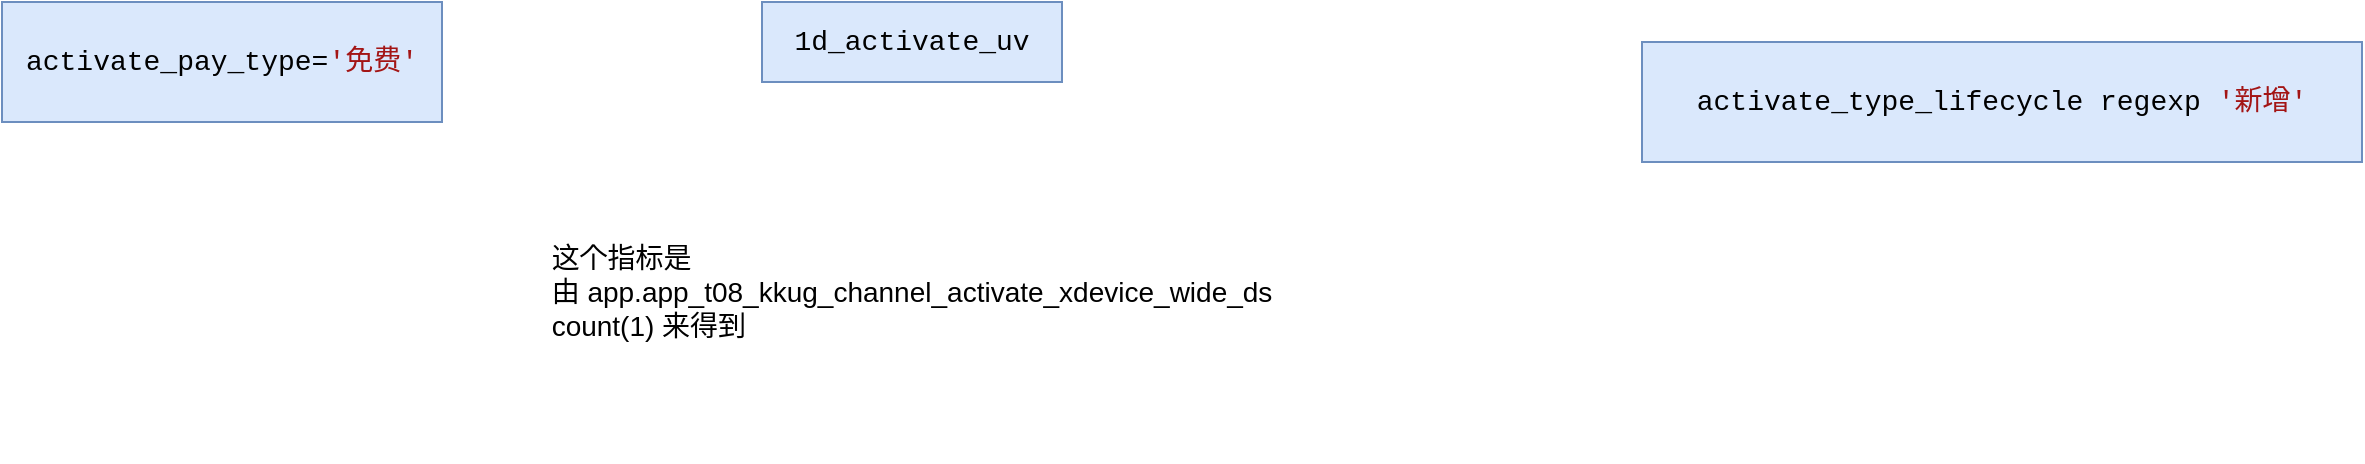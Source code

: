 <mxfile version="20.5.3" type="github">
  <diagram id="Us0A_DBp2rmASndP8YAK" name="第 1 页">
    <mxGraphModel dx="4185" dy="599" grid="1" gridSize="20" guides="1" tooltips="1" connect="1" arrows="1" fold="1" page="1" pageScale="1" pageWidth="3300" pageHeight="4681" math="0" shadow="0">
      <root>
        <mxCell id="0" />
        <mxCell id="1" parent="0" />
        <mxCell id="flLwKG0AW8hCcdrRi5Zy-3" value="&lt;meta charset=&quot;utf-8&quot;&gt;&lt;div style=&quot;color: rgb(0, 0, 0); font-family: &amp;quot;JetBrains Mono&amp;quot;, &amp;quot;HarmonyOS Sans SC&amp;quot;, Menlo, Monaco, &amp;quot;Courier New&amp;quot;, monospace; font-weight: normal; font-size: 14px; line-height: 21px;&quot;&gt;&lt;div&gt;&lt;span style=&quot;color: #000000;&quot;&gt;1d_activate_uv  &lt;/span&gt;&lt;/div&gt;&lt;/div&gt;" style="text;whiteSpace=wrap;html=1;fillColor=#DAE8FC;strokeColor=#6c8ebf;labelBackgroundColor=#DAE8FC;labelPosition=center;verticalLabelPosition=middle;align=center;verticalAlign=middle;" vertex="1" parent="1">
          <mxGeometry x="-2000" y="180" width="150" height="40" as="geometry" />
        </mxCell>
        <mxCell id="flLwKG0AW8hCcdrRi5Zy-4" value="&lt;div style=&quot;text-align: left; font-size: 14px;&quot;&gt;&lt;span style=&quot;background-color: initial; font-size: 14px;&quot;&gt;这个指标是由&amp;nbsp;app.app_t08_kkug_channel_activate_xdevice_wide_ds&lt;/span&gt;&lt;/div&gt;&lt;div style=&quot;text-align: left; font-size: 14px;&quot;&gt;&lt;span style=&quot;background-color: initial; font-size: 14px;&quot;&gt;count(1) 来得到&lt;/span&gt;&lt;/div&gt;" style="text;html=1;strokeColor=none;fillColor=none;align=center;verticalAlign=middle;rounded=0;whiteSpace=wrap;fontSize=14;" vertex="1" parent="1">
          <mxGeometry x="-1990" y="240" width="130" height="170" as="geometry" />
        </mxCell>
        <mxCell id="flLwKG0AW8hCcdrRi5Zy-5" value="&lt;meta charset=&quot;utf-8&quot;&gt;&lt;div style=&quot;color: rgb(0, 0, 0); font-family: &amp;quot;JetBrains Mono&amp;quot;, &amp;quot;HarmonyOS Sans SC&amp;quot;, Menlo, Monaco, &amp;quot;Courier New&amp;quot;, monospace; font-weight: normal; font-size: 14px; line-height: 21px;&quot;&gt;&lt;div&gt;&lt;span style=&quot;color: #000000;&quot;&gt;activate_pay_type=&lt;/span&gt;&lt;span style=&quot;color: #a31515;&quot;&gt;&#39;免费&#39;&lt;/span&gt;&lt;/div&gt;&lt;/div&gt;" style="text;whiteSpace=wrap;html=1;fontSize=14;align=center;verticalAlign=middle;labelBackgroundColor=#DAE8FC;fillColor=#dae8fc;strokeColor=#6c8ebf;" vertex="1" parent="1">
          <mxGeometry x="-2380" y="180" width="220" height="60" as="geometry" />
        </mxCell>
        <mxCell id="flLwKG0AW8hCcdrRi5Zy-6" value="&lt;meta charset=&quot;utf-8&quot;&gt;&lt;div style=&quot;color: rgb(0, 0, 0); font-family: &amp;quot;JetBrains Mono&amp;quot;, &amp;quot;HarmonyOS Sans SC&amp;quot;, Menlo, Monaco, &amp;quot;Courier New&amp;quot;, monospace; font-weight: normal; font-size: 14px; line-height: 21px;&quot;&gt;&lt;div&gt;&lt;span style=&quot;color: #000000;&quot;&gt;activate_type_lifecycle regexp &lt;/span&gt;&lt;span style=&quot;color: #a31515;&quot;&gt;&#39;新增&#39;&lt;/span&gt;&lt;/div&gt;&lt;/div&gt;" style="text;whiteSpace=wrap;html=1;fontSize=14;fillColor=#dae8fc;strokeColor=#6c8ebf;verticalAlign=middle;align=center;labelBackgroundColor=#DAE8FC;" vertex="1" parent="1">
          <mxGeometry x="-1560" y="200" width="360" height="60" as="geometry" />
        </mxCell>
      </root>
    </mxGraphModel>
  </diagram>
</mxfile>
